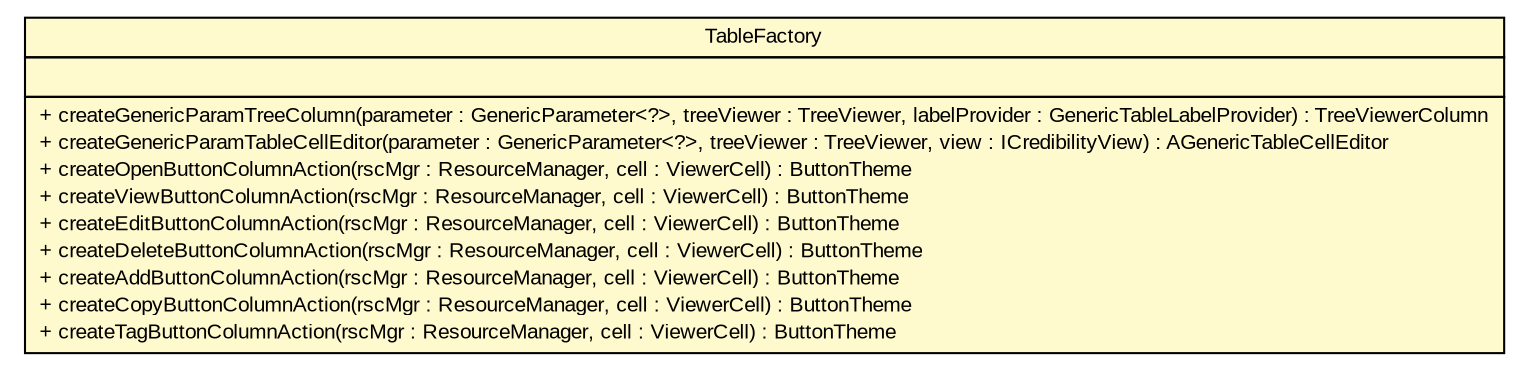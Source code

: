 #!/usr/local/bin/dot
#
# Class diagram 
# Generated by UMLGraph version R5_6-24-gf6e263 (http://www.umlgraph.org/)
#

digraph G {
	edge [fontname="arial",fontsize=10,labelfontname="arial",labelfontsize=10];
	node [fontname="arial",fontsize=10,shape=plaintext];
	nodesep=0.25;
	ranksep=0.5;
	// gov.sandia.cf.parts.viewer.TableFactory
	c404289 [label=<<table title="gov.sandia.cf.parts.viewer.TableFactory" border="0" cellborder="1" cellspacing="0" cellpadding="2" port="p" bgcolor="lemonChiffon" href="./TableFactory.html">
		<tr><td><table border="0" cellspacing="0" cellpadding="1">
<tr><td align="center" balign="center"> TableFactory </td></tr>
		</table></td></tr>
		<tr><td><table border="0" cellspacing="0" cellpadding="1">
<tr><td align="left" balign="left">  </td></tr>
		</table></td></tr>
		<tr><td><table border="0" cellspacing="0" cellpadding="1">
<tr><td align="left" balign="left"> + createGenericParamTreeColumn(parameter : GenericParameter&lt;?&gt;, treeViewer : TreeViewer, labelProvider : GenericTableLabelProvider) : TreeViewerColumn </td></tr>
<tr><td align="left" balign="left"> + createGenericParamTableCellEditor(parameter : GenericParameter&lt;?&gt;, treeViewer : TreeViewer, view : ICredibilityView) : AGenericTableCellEditor </td></tr>
<tr><td align="left" balign="left"> + createOpenButtonColumnAction(rscMgr : ResourceManager, cell : ViewerCell) : ButtonTheme </td></tr>
<tr><td align="left" balign="left"> + createViewButtonColumnAction(rscMgr : ResourceManager, cell : ViewerCell) : ButtonTheme </td></tr>
<tr><td align="left" balign="left"> + createEditButtonColumnAction(rscMgr : ResourceManager, cell : ViewerCell) : ButtonTheme </td></tr>
<tr><td align="left" balign="left"> + createDeleteButtonColumnAction(rscMgr : ResourceManager, cell : ViewerCell) : ButtonTheme </td></tr>
<tr><td align="left" balign="left"> + createAddButtonColumnAction(rscMgr : ResourceManager, cell : ViewerCell) : ButtonTheme </td></tr>
<tr><td align="left" balign="left"> + createCopyButtonColumnAction(rscMgr : ResourceManager, cell : ViewerCell) : ButtonTheme </td></tr>
<tr><td align="left" balign="left"> + createTagButtonColumnAction(rscMgr : ResourceManager, cell : ViewerCell) : ButtonTheme </td></tr>
		</table></td></tr>
		</table>>, URL="./TableFactory.html", fontname="arial", fontcolor="black", fontsize=10.0];
}

